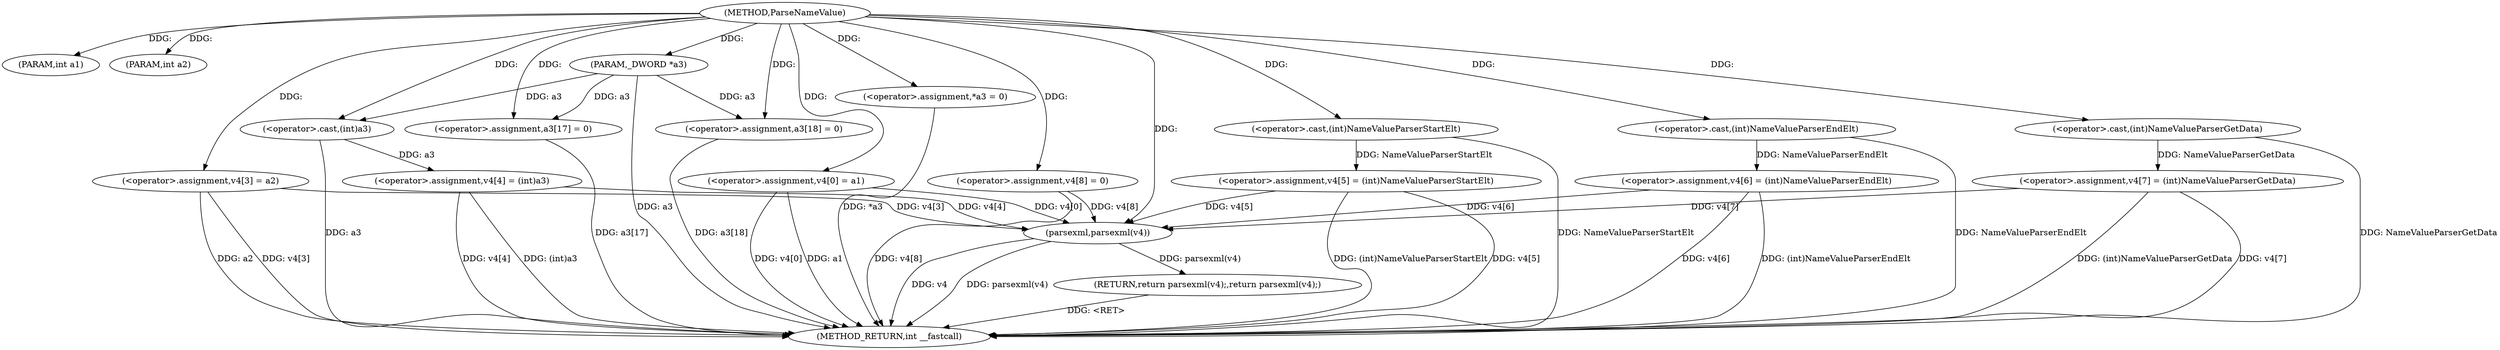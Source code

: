 digraph ParseNameValue {  
"1000102" [label = "(METHOD,ParseNameValue)" ]
"1000168" [label = "(METHOD_RETURN,int __fastcall)" ]
"1000103" [label = "(PARAM,int a1)" ]
"1000104" [label = "(PARAM,int a2)" ]
"1000105" [label = "(PARAM,_DWORD *a3)" ]
"1000108" [label = "(<operator>.assignment,v4[3] = a2)" ]
"1000113" [label = "(<operator>.assignment,v4[4] = (int)a3)" ]
"1000117" [label = "(<operator>.cast,(int)a3)" ]
"1000120" [label = "(<operator>.assignment,v4[0] = a1)" ]
"1000125" [label = "(<operator>.assignment,*a3 = 0)" ]
"1000129" [label = "(<operator>.assignment,a3[17] = 0)" ]
"1000134" [label = "(<operator>.assignment,a3[18] = 0)" ]
"1000139" [label = "(<operator>.assignment,v4[5] = (int)NameValueParserStartElt)" ]
"1000143" [label = "(<operator>.cast,(int)NameValueParserStartElt)" ]
"1000146" [label = "(<operator>.assignment,v4[6] = (int)NameValueParserEndElt)" ]
"1000150" [label = "(<operator>.cast,(int)NameValueParserEndElt)" ]
"1000153" [label = "(<operator>.assignment,v4[7] = (int)NameValueParserGetData)" ]
"1000157" [label = "(<operator>.cast,(int)NameValueParserGetData)" ]
"1000160" [label = "(<operator>.assignment,v4[8] = 0)" ]
"1000165" [label = "(RETURN,return parsexml(v4);,return parsexml(v4);)" ]
"1000166" [label = "(parsexml,parsexml(v4))" ]
  "1000165" -> "1000168"  [ label = "DDG: <RET>"] 
  "1000166" -> "1000168"  [ label = "DDG: v4"] 
  "1000120" -> "1000168"  [ label = "DDG: a1"] 
  "1000105" -> "1000168"  [ label = "DDG: a3"] 
  "1000153" -> "1000168"  [ label = "DDG: (int)NameValueParserGetData"] 
  "1000117" -> "1000168"  [ label = "DDG: a3"] 
  "1000146" -> "1000168"  [ label = "DDG: (int)NameValueParserEndElt"] 
  "1000146" -> "1000168"  [ label = "DDG: v4[6]"] 
  "1000157" -> "1000168"  [ label = "DDG: NameValueParserGetData"] 
  "1000113" -> "1000168"  [ label = "DDG: v4[4]"] 
  "1000160" -> "1000168"  [ label = "DDG: v4[8]"] 
  "1000139" -> "1000168"  [ label = "DDG: (int)NameValueParserStartElt"] 
  "1000113" -> "1000168"  [ label = "DDG: (int)a3"] 
  "1000108" -> "1000168"  [ label = "DDG: v4[3]"] 
  "1000166" -> "1000168"  [ label = "DDG: parsexml(v4)"] 
  "1000150" -> "1000168"  [ label = "DDG: NameValueParserEndElt"] 
  "1000120" -> "1000168"  [ label = "DDG: v4[0]"] 
  "1000129" -> "1000168"  [ label = "DDG: a3[17]"] 
  "1000134" -> "1000168"  [ label = "DDG: a3[18]"] 
  "1000125" -> "1000168"  [ label = "DDG: *a3"] 
  "1000139" -> "1000168"  [ label = "DDG: v4[5]"] 
  "1000143" -> "1000168"  [ label = "DDG: NameValueParserStartElt"] 
  "1000108" -> "1000168"  [ label = "DDG: a2"] 
  "1000153" -> "1000168"  [ label = "DDG: v4[7]"] 
  "1000102" -> "1000103"  [ label = "DDG: "] 
  "1000102" -> "1000104"  [ label = "DDG: "] 
  "1000102" -> "1000105"  [ label = "DDG: "] 
  "1000102" -> "1000108"  [ label = "DDG: "] 
  "1000117" -> "1000113"  [ label = "DDG: a3"] 
  "1000105" -> "1000117"  [ label = "DDG: a3"] 
  "1000102" -> "1000117"  [ label = "DDG: "] 
  "1000102" -> "1000120"  [ label = "DDG: "] 
  "1000102" -> "1000125"  [ label = "DDG: "] 
  "1000102" -> "1000129"  [ label = "DDG: "] 
  "1000105" -> "1000129"  [ label = "DDG: a3"] 
  "1000102" -> "1000134"  [ label = "DDG: "] 
  "1000105" -> "1000134"  [ label = "DDG: a3"] 
  "1000143" -> "1000139"  [ label = "DDG: NameValueParserStartElt"] 
  "1000102" -> "1000143"  [ label = "DDG: "] 
  "1000150" -> "1000146"  [ label = "DDG: NameValueParserEndElt"] 
  "1000102" -> "1000150"  [ label = "DDG: "] 
  "1000157" -> "1000153"  [ label = "DDG: NameValueParserGetData"] 
  "1000102" -> "1000157"  [ label = "DDG: "] 
  "1000102" -> "1000160"  [ label = "DDG: "] 
  "1000166" -> "1000165"  [ label = "DDG: parsexml(v4)"] 
  "1000160" -> "1000166"  [ label = "DDG: v4[8]"] 
  "1000108" -> "1000166"  [ label = "DDG: v4[3]"] 
  "1000120" -> "1000166"  [ label = "DDG: v4[0]"] 
  "1000146" -> "1000166"  [ label = "DDG: v4[6]"] 
  "1000113" -> "1000166"  [ label = "DDG: v4[4]"] 
  "1000139" -> "1000166"  [ label = "DDG: v4[5]"] 
  "1000153" -> "1000166"  [ label = "DDG: v4[7]"] 
  "1000102" -> "1000166"  [ label = "DDG: "] 
}
